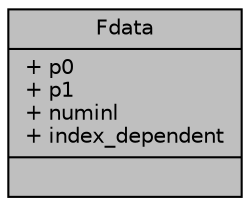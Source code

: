 digraph "Fdata"
{
  edge [fontname="Helvetica",fontsize="10",labelfontname="Helvetica",labelfontsize="10"];
  node [fontname="Helvetica",fontsize="10",shape=record];
  Node1 [label="{Fdata\n|+ p0\l+ p1\l+ numinl\l+ index_dependent\l|}",height=0.2,width=0.4,color="black", fillcolor="grey75", style="filled", fontcolor="black"];
}
